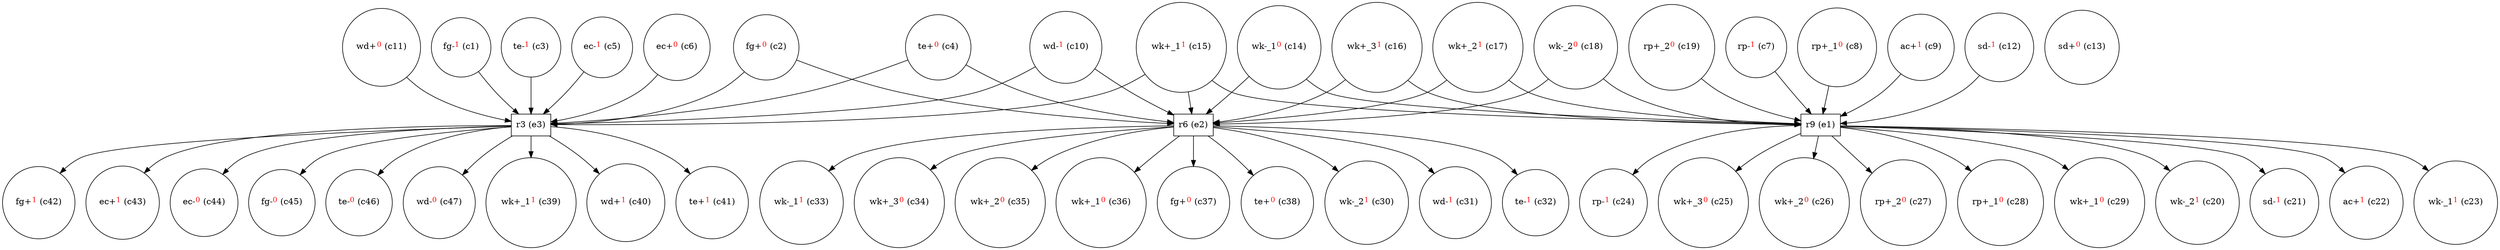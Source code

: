digraph test {
  c1 -> e3;
  c2 -> e2;
  c2 -> e3;
  c3 -> e3;
  c4 -> e2;
  c4 -> e3;
  c5 -> e3;
  c6 -> e3;
  c7 -> e1;
  c8 -> e1;
  c9 -> e1;
  c10 -> e2;
  c10 -> e3;
  c11 -> e3;
  c12 -> e1;
  c14 -> e1;
  c14 -> e2;
  c15 -> e1;
  c15 -> e2;
  c15 -> e3;
  c16 -> e1;
  c16 -> e2;
  c17 -> e1;
  c17 -> e2;
  c18 -> e1;
  c18 -> e2;
  c19 -> e1;
  e1 -> c20;
  e1 -> c21;
  e1 -> c22;
  e1 -> c23;
  e1 -> c24;
  e1 -> c25;
  e1 -> c26;
  e1 -> c27;
  e1 -> c28;
  e1 -> c29;
  e2 -> c30;
  e2 -> c31;
  e2 -> c32;
  e2 -> c33;
  e2 -> c34;
  e2 -> c35;
  e2 -> c36;
  e2 -> c37;
  e2 -> c38;
  e3 -> c39;
  e3 -> c40;
  e3 -> c41;
  e3 -> c42;
  e3 -> c43;
  e3 -> c44;
  e3 -> c45;
  e3 -> c46;
  e3 -> c47;
  c1 [label= <fg-<FONT COLOR="red"><SUP>1</SUP></FONT>&nbsp;(c1)> shape=circle];
  c2 [label= <fg+<FONT COLOR="red"><SUP>0</SUP></FONT>&nbsp;(c2)> shape=circle];
  c3 [label= <te-<FONT COLOR="red"><SUP>1</SUP></FONT>&nbsp;(c3)> shape=circle];
  c4 [label= <te+<FONT COLOR="red"><SUP>0</SUP></FONT>&nbsp;(c4)> shape=circle];
  c5 [label= <ec-<FONT COLOR="red"><SUP>1</SUP></FONT>&nbsp;(c5)> shape=circle];
  c6 [label= <ec+<FONT COLOR="red"><SUP>0</SUP></FONT>&nbsp;(c6)> shape=circle];
  c7 [label= <rp-<FONT COLOR="red"><SUP>1</SUP></FONT>&nbsp;(c7)> shape=circle];
  c8 [label= <rp+_1<FONT COLOR="red"><SUP>0</SUP></FONT>&nbsp;(c8)> shape=circle];
  c9 [label= <ac+<FONT COLOR="red"><SUP>1</SUP></FONT>&nbsp;(c9)> shape=circle];
  c10 [label= <wd-<FONT COLOR="red"><SUP>1</SUP></FONT>&nbsp;(c10)> shape=circle];
  c11 [label= <wd+<FONT COLOR="red"><SUP>0</SUP></FONT>&nbsp;(c11)> shape=circle];
  c12 [label= <sd-<FONT COLOR="red"><SUP>1</SUP></FONT>&nbsp;(c12)> shape=circle];
  c13 [label= <sd+<FONT COLOR="red"><SUP>0</SUP></FONT>&nbsp;(c13)> shape=circle];
  c14 [label= <wk-_1<FONT COLOR="red"><SUP>0</SUP></FONT>&nbsp;(c14)> shape=circle];
  c15 [label= <wk+_1<FONT COLOR="red"><SUP>1</SUP></FONT>&nbsp;(c15)> shape=circle];
  c16 [label= <wk+_3<FONT COLOR="red"><SUP>1</SUP></FONT>&nbsp;(c16)> shape=circle];
  c17 [label= <wk+_2<FONT COLOR="red"><SUP>1</SUP></FONT>&nbsp;(c17)> shape=circle];
  c18 [label= <wk-_2<FONT COLOR="red"><SUP>0</SUP></FONT>&nbsp;(c18)> shape=circle];
  c19 [label= <rp+_2<FONT COLOR="red"><SUP>0</SUP></FONT>&nbsp;(c19)> shape=circle];
  c20 [label= <wk-_2<FONT COLOR="red"><SUP>1</SUP></FONT>&nbsp;(c20)> shape=circle];
  c21 [label= <sd-<FONT COLOR="red"><SUP>1</SUP></FONT>&nbsp;(c21)> shape=circle];
  c22 [label= <ac+<FONT COLOR="red"><SUP>1</SUP></FONT>&nbsp;(c22)> shape=circle];
  c23 [label= <wk-_1<FONT COLOR="red"><SUP>1</SUP></FONT>&nbsp;(c23)> shape=circle];
  c24 [label= <rp-<FONT COLOR="red"><SUP>1</SUP></FONT>&nbsp;(c24)> shape=circle];
  c25 [label= <wk+_3<FONT COLOR="red"><SUP>0</SUP></FONT>&nbsp;(c25)> shape=circle];
  c26 [label= <wk+_2<FONT COLOR="red"><SUP>0</SUP></FONT>&nbsp;(c26)> shape=circle];
  c27 [label= <rp+_2<FONT COLOR="red"><SUP>0</SUP></FONT>&nbsp;(c27)> shape=circle];
  c28 [label= <rp+_1<FONT COLOR="red"><SUP>0</SUP></FONT>&nbsp;(c28)> shape=circle];
  c29 [label= <wk+_1<FONT COLOR="red"><SUP>0</SUP></FONT>&nbsp;(c29)> shape=circle];
  c30 [label= <wk-_2<FONT COLOR="red"><SUP>1</SUP></FONT>&nbsp;(c30)> shape=circle];
  c31 [label= <wd-<FONT COLOR="red"><SUP>1</SUP></FONT>&nbsp;(c31)> shape=circle];
  c32 [label= <te-<FONT COLOR="red"><SUP>1</SUP></FONT>&nbsp;(c32)> shape=circle];
  c33 [label= <wk-_1<FONT COLOR="red"><SUP>1</SUP></FONT>&nbsp;(c33)> shape=circle];
  c34 [label= <wk+_3<FONT COLOR="red"><SUP>0</SUP></FONT>&nbsp;(c34)> shape=circle];
  c35 [label= <wk+_2<FONT COLOR="red"><SUP>0</SUP></FONT>&nbsp;(c35)> shape=circle];
  c36 [label= <wk+_1<FONT COLOR="red"><SUP>0</SUP></FONT>&nbsp;(c36)> shape=circle];
  c37 [label= <fg+<FONT COLOR="red"><SUP>0</SUP></FONT>&nbsp;(c37)> shape=circle];
  c38 [label= <te+<FONT COLOR="red"><SUP>0</SUP></FONT>&nbsp;(c38)> shape=circle];
  c39 [label= <wk+_1<FONT COLOR="red"><SUP>1</SUP></FONT>&nbsp;(c39)> shape=circle];
  c40 [label= <wd+<FONT COLOR="red"><SUP>1</SUP></FONT>&nbsp;(c40)> shape=circle];
  c41 [label= <te+<FONT COLOR="red"><SUP>1</SUP></FONT>&nbsp;(c41)> shape=circle];
  c42 [label= <fg+<FONT COLOR="red"><SUP>1</SUP></FONT>&nbsp;(c42)> shape=circle];
  c43 [label= <ec+<FONT COLOR="red"><SUP>1</SUP></FONT>&nbsp;(c43)> shape=circle];
  c44 [label= <ec-<FONT COLOR="red"><SUP>0</SUP></FONT>&nbsp;(c44)> shape=circle];
  c45 [label= <fg-<FONT COLOR="red"><SUP>0</SUP></FONT>&nbsp;(c45)> shape=circle];
  c46 [label= <te-<FONT COLOR="red"><SUP>0</SUP></FONT>&nbsp;(c46)> shape=circle];
  c47 [label= <wd-<FONT COLOR="red"><SUP>0</SUP></FONT>&nbsp;(c47)> shape=circle];
  e1 [label="r9 (e1)" shape=box];
  e2 [label="r6 (e2)" shape=box];
  e3 [label="r3 (e3)" shape=box];
}
